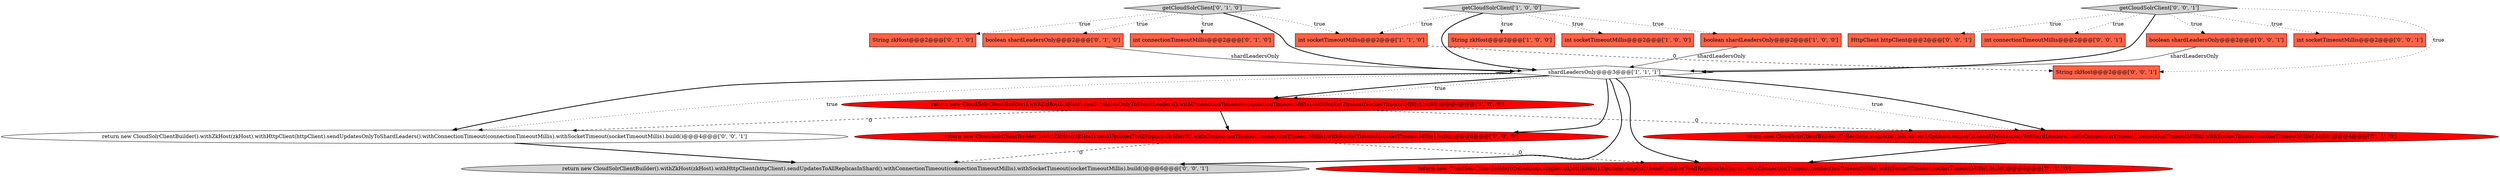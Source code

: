 digraph {
21 [style = filled, label = "return new CloudSolrClientBuilder().withZkHost(zkHost).withHttpClient(httpClient).sendUpdatesOnlyToShardLeaders().withConnectionTimeout(connectionTimeoutMillis).withSocketTimeout(socketTimeoutMillis).build()@@@4@@@['0', '0', '1']", fillcolor = white, shape = ellipse image = "AAA0AAABBB3BBB"];
14 [style = filled, label = "int socketTimeoutMillis@@@2@@@['0', '0', '1']", fillcolor = tomato, shape = box image = "AAA0AAABBB3BBB"];
12 [style = filled, label = "String zkHost@@@2@@@['0', '1', '0']", fillcolor = tomato, shape = box image = "AAA0AAABBB2BBB"];
6 [style = filled, label = "int socketTimeoutMillis@@@2@@@['1', '1', '0']", fillcolor = tomato, shape = box image = "AAA0AAABBB1BBB"];
18 [style = filled, label = "HttpClient httpClient@@@2@@@['0', '0', '1']", fillcolor = tomato, shape = box image = "AAA0AAABBB3BBB"];
15 [style = filled, label = "return new CloudSolrClientBuilder().withZkHost(zkHost).withHttpClient(httpClient).sendUpdatesToAllReplicasInShard().withConnectionTimeout(connectionTimeoutMillis).withSocketTimeout(socketTimeoutMillis).build()@@@6@@@['0', '0', '1']", fillcolor = lightgray, shape = ellipse image = "AAA0AAABBB3BBB"];
0 [style = filled, label = "String zkHost@@@2@@@['1', '0', '0']", fillcolor = tomato, shape = box image = "AAA0AAABBB1BBB"];
20 [style = filled, label = "String zkHost@@@2@@@['0', '0', '1']", fillcolor = tomato, shape = box image = "AAA0AAABBB3BBB"];
19 [style = filled, label = "int connectionTimeoutMillis@@@2@@@['0', '0', '1']", fillcolor = tomato, shape = box image = "AAA0AAABBB3BBB"];
2 [style = filled, label = "getCloudSolrClient['1', '0', '0']", fillcolor = lightgray, shape = diamond image = "AAA0AAABBB1BBB"];
11 [style = filled, label = "boolean shardLeadersOnly@@@2@@@['0', '1', '0']", fillcolor = tomato, shape = box image = "AAA0AAABBB2BBB"];
7 [style = filled, label = "shardLeadersOnly@@@3@@@['1', '1', '1']", fillcolor = white, shape = diamond image = "AAA0AAABBB1BBB"];
5 [style = filled, label = "int socketTimeoutMillis@@@2@@@['1', '0', '0']", fillcolor = tomato, shape = box image = "AAA0AAABBB1BBB"];
17 [style = filled, label = "getCloudSolrClient['0', '0', '1']", fillcolor = lightgray, shape = diamond image = "AAA0AAABBB3BBB"];
3 [style = filled, label = "boolean shardLeadersOnly@@@2@@@['1', '0', '0']", fillcolor = tomato, shape = box image = "AAA0AAABBB1BBB"];
4 [style = filled, label = "return new CloudSolrClientBuilder().withZkHost(zkHost).sendUpdatesOnlyToShardLeaders().withConnectionTimeout(connectionTimeoutMillis).withSocketTimeout(socketTimeoutMillis).build()@@@4@@@['1', '0', '0']", fillcolor = red, shape = ellipse image = "AAA1AAABBB1BBB"];
16 [style = filled, label = "boolean shardLeadersOnly@@@2@@@['0', '0', '1']", fillcolor = tomato, shape = box image = "AAA0AAABBB3BBB"];
9 [style = filled, label = "return new CloudSolrClientBuilder(Collections.singletonList(zkHost),Optional.empty()).sendUpdatesToAllReplicasInShard().withConnectionTimeout(connectionTimeoutMillis).withSocketTimeout(socketTimeoutMillis).build()@@@6@@@['0', '1', '0']", fillcolor = red, shape = ellipse image = "AAA1AAABBB2BBB"];
13 [style = filled, label = "getCloudSolrClient['0', '1', '0']", fillcolor = lightgray, shape = diamond image = "AAA0AAABBB2BBB"];
1 [style = filled, label = "return new CloudSolrClientBuilder().withZkHost(zkHost).sendUpdatesToAllReplicasInShard().withConnectionTimeout(connectionTimeoutMillis).withSocketTimeout(socketTimeoutMillis).build()@@@6@@@['1', '0', '0']", fillcolor = red, shape = ellipse image = "AAA1AAABBB1BBB"];
8 [style = filled, label = "int connectionTimeoutMillis@@@2@@@['0', '1', '0']", fillcolor = tomato, shape = box image = "AAA0AAABBB2BBB"];
10 [style = filled, label = "return new CloudSolrClientBuilder(Collections.singletonList(zkHost),Optional.empty()).sendUpdatesOnlyToShardLeaders().withConnectionTimeout(connectionTimeoutMillis).withSocketTimeout(socketTimeoutMillis).build()@@@4@@@['0', '1', '0']", fillcolor = red, shape = ellipse image = "AAA1AAABBB2BBB"];
2->3 [style = dotted, label="true"];
13->6 [style = dotted, label="true"];
17->20 [style = dotted, label="true"];
3->7 [style = solid, label="shardLeadersOnly"];
2->0 [style = dotted, label="true"];
7->10 [style = dotted, label="true"];
7->1 [style = bold, label=""];
17->18 [style = dotted, label="true"];
13->12 [style = dotted, label="true"];
7->10 [style = bold, label=""];
6->20 [style = dashed, label="0"];
1->15 [style = dashed, label="0"];
21->15 [style = bold, label=""];
17->14 [style = dotted, label="true"];
1->9 [style = dashed, label="0"];
7->4 [style = bold, label=""];
4->21 [style = dashed, label="0"];
17->16 [style = dotted, label="true"];
17->7 [style = bold, label=""];
7->9 [style = bold, label=""];
16->7 [style = solid, label="shardLeadersOnly"];
2->6 [style = dotted, label="true"];
13->8 [style = dotted, label="true"];
13->7 [style = bold, label=""];
7->4 [style = dotted, label="true"];
11->7 [style = solid, label="shardLeadersOnly"];
17->19 [style = dotted, label="true"];
7->21 [style = bold, label=""];
13->11 [style = dotted, label="true"];
7->15 [style = bold, label=""];
4->1 [style = bold, label=""];
10->9 [style = bold, label=""];
2->7 [style = bold, label=""];
2->5 [style = dotted, label="true"];
4->10 [style = dashed, label="0"];
7->21 [style = dotted, label="true"];
}
